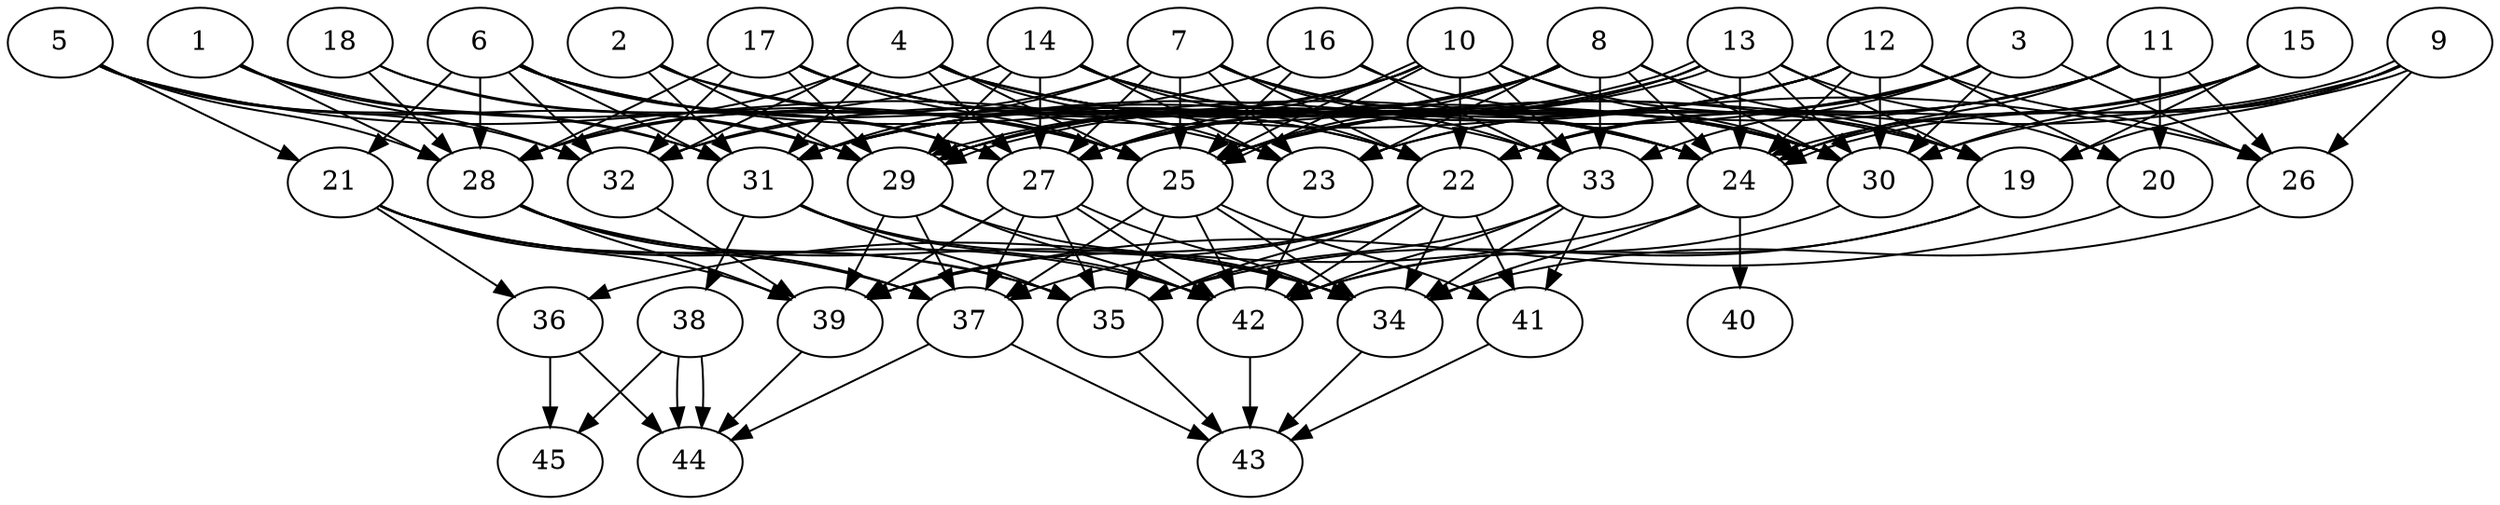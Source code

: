 // DAG automatically generated by daggen at Thu Oct  3 14:07:24 2019
// ./daggen --dot -n 45 --ccr 0.3 --fat 0.7 --regular 0.5 --density 0.7 --mindata 5242880 --maxdata 52428800 
digraph G {
  1 [size="129744213", alpha="0.20", expect_size="38923264"] 
  1 -> 25 [size ="38923264"]
  1 -> 28 [size ="38923264"]
  1 -> 31 [size ="38923264"]
  1 -> 32 [size ="38923264"]
  2 [size="113762987", alpha="0.07", expect_size="34128896"] 
  2 -> 22 [size ="34128896"]
  2 -> 25 [size ="34128896"]
  2 -> 29 [size ="34128896"]
  2 -> 31 [size ="34128896"]
  3 [size="37754880", alpha="0.18", expect_size="11326464"] 
  3 -> 22 [size ="11326464"]
  3 -> 23 [size ="11326464"]
  3 -> 26 [size ="11326464"]
  3 -> 30 [size ="11326464"]
  3 -> 31 [size ="11326464"]
  3 -> 33 [size ="11326464"]
  4 [size="54210560", alpha="0.05", expect_size="16263168"] 
  4 -> 23 [size ="16263168"]
  4 -> 24 [size ="16263168"]
  4 -> 25 [size ="16263168"]
  4 -> 26 [size ="16263168"]
  4 -> 27 [size ="16263168"]
  4 -> 28 [size ="16263168"]
  4 -> 30 [size ="16263168"]
  4 -> 31 [size ="16263168"]
  4 -> 32 [size ="16263168"]
  5 [size="108687360", alpha="0.18", expect_size="32606208"] 
  5 -> 21 [size ="32606208"]
  5 -> 23 [size ="32606208"]
  5 -> 28 [size ="32606208"]
  5 -> 29 [size ="32606208"]
  5 -> 31 [size ="32606208"]
  5 -> 32 [size ="32606208"]
  6 [size="51322880", alpha="0.16", expect_size="15396864"] 
  6 -> 21 [size ="15396864"]
  6 -> 22 [size ="15396864"]
  6 -> 24 [size ="15396864"]
  6 -> 25 [size ="15396864"]
  6 -> 27 [size ="15396864"]
  6 -> 28 [size ="15396864"]
  6 -> 31 [size ="15396864"]
  6 -> 32 [size ="15396864"]
  7 [size="108496213", alpha="0.09", expect_size="32548864"] 
  7 -> 22 [size ="32548864"]
  7 -> 23 [size ="32548864"]
  7 -> 24 [size ="32548864"]
  7 -> 25 [size ="32548864"]
  7 -> 27 [size ="32548864"]
  7 -> 30 [size ="32548864"]
  7 -> 31 [size ="32548864"]
  7 -> 32 [size ="32548864"]
  7 -> 33 [size ="32548864"]
  8 [size="137359360", alpha="0.01", expect_size="41207808"] 
  8 -> 19 [size ="41207808"]
  8 -> 23 [size ="41207808"]
  8 -> 24 [size ="41207808"]
  8 -> 25 [size ="41207808"]
  8 -> 27 [size ="41207808"]
  8 -> 29 [size ="41207808"]
  8 -> 30 [size ="41207808"]
  8 -> 32 [size ="41207808"]
  8 -> 33 [size ="41207808"]
  9 [size="123043840", alpha="0.20", expect_size="36913152"] 
  9 -> 19 [size ="36913152"]
  9 -> 24 [size ="36913152"]
  9 -> 24 [size ="36913152"]
  9 -> 25 [size ="36913152"]
  9 -> 26 [size ="36913152"]
  9 -> 30 [size ="36913152"]
  10 [size="96518827", alpha="0.04", expect_size="28955648"] 
  10 -> 19 [size ="28955648"]
  10 -> 22 [size ="28955648"]
  10 -> 25 [size ="28955648"]
  10 -> 25 [size ="28955648"]
  10 -> 27 [size ="28955648"]
  10 -> 29 [size ="28955648"]
  10 -> 30 [size ="28955648"]
  10 -> 31 [size ="28955648"]
  10 -> 33 [size ="28955648"]
  11 [size="152255147", alpha="0.13", expect_size="45676544"] 
  11 -> 20 [size ="45676544"]
  11 -> 22 [size ="45676544"]
  11 -> 23 [size ="45676544"]
  11 -> 24 [size ="45676544"]
  11 -> 26 [size ="45676544"]
  11 -> 27 [size ="45676544"]
  12 [size="150360747", alpha="0.19", expect_size="45108224"] 
  12 -> 20 [size ="45108224"]
  12 -> 24 [size ="45108224"]
  12 -> 25 [size ="45108224"]
  12 -> 26 [size ="45108224"]
  12 -> 27 [size ="45108224"]
  12 -> 29 [size ="45108224"]
  12 -> 30 [size ="45108224"]
  12 -> 31 [size ="45108224"]
  13 [size="49793707", alpha="0.05", expect_size="14938112"] 
  13 -> 19 [size ="14938112"]
  13 -> 20 [size ="14938112"]
  13 -> 24 [size ="14938112"]
  13 -> 25 [size ="14938112"]
  13 -> 29 [size ="14938112"]
  13 -> 29 [size ="14938112"]
  13 -> 30 [size ="14938112"]
  13 -> 31 [size ="14938112"]
  14 [size="31030613", alpha="0.09", expect_size="9309184"] 
  14 -> 22 [size ="9309184"]
  14 -> 23 [size ="9309184"]
  14 -> 24 [size ="9309184"]
  14 -> 27 [size ="9309184"]
  14 -> 28 [size ="9309184"]
  14 -> 29 [size ="9309184"]
  14 -> 30 [size ="9309184"]
  15 [size="72331947", alpha="0.15", expect_size="21699584"] 
  15 -> 19 [size ="21699584"]
  15 -> 22 [size ="21699584"]
  15 -> 24 [size ="21699584"]
  15 -> 30 [size ="21699584"]
  16 [size="57815040", alpha="0.04", expect_size="17344512"] 
  16 -> 25 [size ="17344512"]
  16 -> 28 [size ="17344512"]
  16 -> 30 [size ="17344512"]
  16 -> 33 [size ="17344512"]
  17 [size="29040640", alpha="0.10", expect_size="8712192"] 
  17 -> 19 [size ="8712192"]
  17 -> 24 [size ="8712192"]
  17 -> 25 [size ="8712192"]
  17 -> 28 [size ="8712192"]
  17 -> 29 [size ="8712192"]
  17 -> 32 [size ="8712192"]
  17 -> 33 [size ="8712192"]
  18 [size="99020800", alpha="0.19", expect_size="29706240"] 
  18 -> 27 [size ="29706240"]
  18 -> 28 [size ="29706240"]
  18 -> 29 [size ="29706240"]
  19 [size="103133867", alpha="0.03", expect_size="30940160"] 
  19 -> 35 [size ="30940160"]
  19 -> 42 [size ="30940160"]
  20 [size="100915200", alpha="0.18", expect_size="30274560"] 
  20 -> 39 [size ="30274560"]
  21 [size="129781760", alpha="0.08", expect_size="38934528"] 
  21 -> 35 [size ="38934528"]
  21 -> 36 [size ="38934528"]
  21 -> 37 [size ="38934528"]
  21 -> 39 [size ="38934528"]
  21 -> 42 [size ="38934528"]
  22 [size="78496427", alpha="0.10", expect_size="23548928"] 
  22 -> 34 [size ="23548928"]
  22 -> 35 [size ="23548928"]
  22 -> 37 [size ="23548928"]
  22 -> 39 [size ="23548928"]
  22 -> 41 [size ="23548928"]
  22 -> 42 [size ="23548928"]
  23 [size="73977173", alpha="0.14", expect_size="22193152"] 
  23 -> 42 [size ="22193152"]
  24 [size="112271360", alpha="0.04", expect_size="33681408"] 
  24 -> 34 [size ="33681408"]
  24 -> 36 [size ="33681408"]
  24 -> 40 [size ="33681408"]
  25 [size="26746880", alpha="0.04", expect_size="8024064"] 
  25 -> 34 [size ="8024064"]
  25 -> 35 [size ="8024064"]
  25 -> 37 [size ="8024064"]
  25 -> 41 [size ="8024064"]
  25 -> 42 [size ="8024064"]
  26 [size="142486187", alpha="0.09", expect_size="42745856"] 
  26 -> 34 [size ="42745856"]
  27 [size="19858773", alpha="0.06", expect_size="5957632"] 
  27 -> 34 [size ="5957632"]
  27 -> 35 [size ="5957632"]
  27 -> 37 [size ="5957632"]
  27 -> 39 [size ="5957632"]
  27 -> 42 [size ="5957632"]
  28 [size="98594133", alpha="0.18", expect_size="29578240"] 
  28 -> 34 [size ="29578240"]
  28 -> 35 [size ="29578240"]
  28 -> 37 [size ="29578240"]
  28 -> 39 [size ="29578240"]
  29 [size="92832427", alpha="0.03", expect_size="27849728"] 
  29 -> 34 [size ="27849728"]
  29 -> 37 [size ="27849728"]
  29 -> 39 [size ="27849728"]
  29 -> 42 [size ="27849728"]
  30 [size="114865493", alpha="0.19", expect_size="34459648"] 
  30 -> 42 [size ="34459648"]
  31 [size="100922027", alpha="0.11", expect_size="30276608"] 
  31 -> 34 [size ="30276608"]
  31 -> 35 [size ="30276608"]
  31 -> 38 [size ="30276608"]
  31 -> 42 [size ="30276608"]
  32 [size="163266560", alpha="0.01", expect_size="48979968"] 
  32 -> 39 [size ="48979968"]
  33 [size="83623253", alpha="0.14", expect_size="25086976"] 
  33 -> 34 [size ="25086976"]
  33 -> 35 [size ="25086976"]
  33 -> 41 [size ="25086976"]
  33 -> 42 [size ="25086976"]
  34 [size="39553707", alpha="0.10", expect_size="11866112"] 
  34 -> 43 [size ="11866112"]
  35 [size="67795627", alpha="0.12", expect_size="20338688"] 
  35 -> 43 [size ="20338688"]
  36 [size="102270293", alpha="0.19", expect_size="30681088"] 
  36 -> 44 [size ="30681088"]
  36 -> 45 [size ="30681088"]
  37 [size="19544747", alpha="0.08", expect_size="5863424"] 
  37 -> 43 [size ="5863424"]
  37 -> 44 [size ="5863424"]
  38 [size="67925333", alpha="0.07", expect_size="20377600"] 
  38 -> 44 [size ="20377600"]
  38 -> 44 [size ="20377600"]
  38 -> 45 [size ="20377600"]
  39 [size="52722347", alpha="0.17", expect_size="15816704"] 
  39 -> 44 [size ="15816704"]
  40 [size="79506773", alpha="0.18", expect_size="23852032"] 
  41 [size="70031360", alpha="0.13", expect_size="21009408"] 
  41 -> 43 [size ="21009408"]
  42 [size="159081813", alpha="0.16", expect_size="47724544"] 
  42 -> 43 [size ="47724544"]
  43 [size="164969813", alpha="0.06", expect_size="49490944"] 
  44 [size="120012800", alpha="0.08", expect_size="36003840"] 
  45 [size="37768533", alpha="0.11", expect_size="11330560"] 
}
